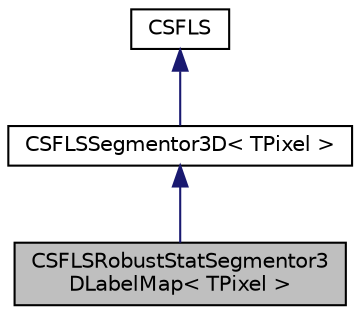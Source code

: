 digraph "CSFLSRobustStatSegmentor3DLabelMap&lt; TPixel &gt;"
{
  bgcolor="transparent";
  edge [fontname="Helvetica",fontsize="10",labelfontname="Helvetica",labelfontsize="10"];
  node [fontname="Helvetica",fontsize="10",shape=record];
  Node0 [label="CSFLSRobustStatSegmentor3\lDLabelMap\< TPixel \>",height=0.2,width=0.4,color="black", fillcolor="grey75", style="filled", fontcolor="black"];
  Node1 -> Node0 [dir="back",color="midnightblue",fontsize="10",style="solid",fontname="Helvetica"];
  Node1 [label="CSFLSSegmentor3D\< TPixel \>",height=0.2,width=0.4,color="black",URL="$classCSFLSSegmentor3D.html"];
  Node2 -> Node1 [dir="back",color="midnightblue",fontsize="10",style="solid",fontname="Helvetica"];
  Node2 [label="CSFLS",height=0.2,width=0.4,color="black",URL="$classCSFLS.html"];
}
